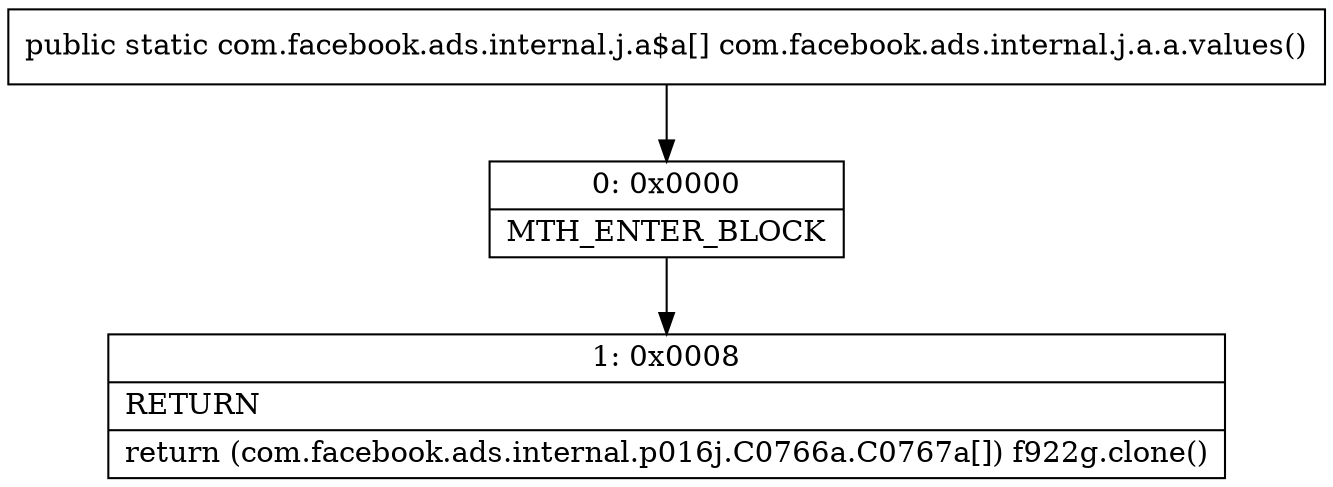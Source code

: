 digraph "CFG forcom.facebook.ads.internal.j.a.a.values()[Lcom\/facebook\/ads\/internal\/j\/a$a;" {
Node_0 [shape=record,label="{0\:\ 0x0000|MTH_ENTER_BLOCK\l}"];
Node_1 [shape=record,label="{1\:\ 0x0008|RETURN\l|return (com.facebook.ads.internal.p016j.C0766a.C0767a[]) f922g.clone()\l}"];
MethodNode[shape=record,label="{public static com.facebook.ads.internal.j.a$a[] com.facebook.ads.internal.j.a.a.values() }"];
MethodNode -> Node_0;
Node_0 -> Node_1;
}

